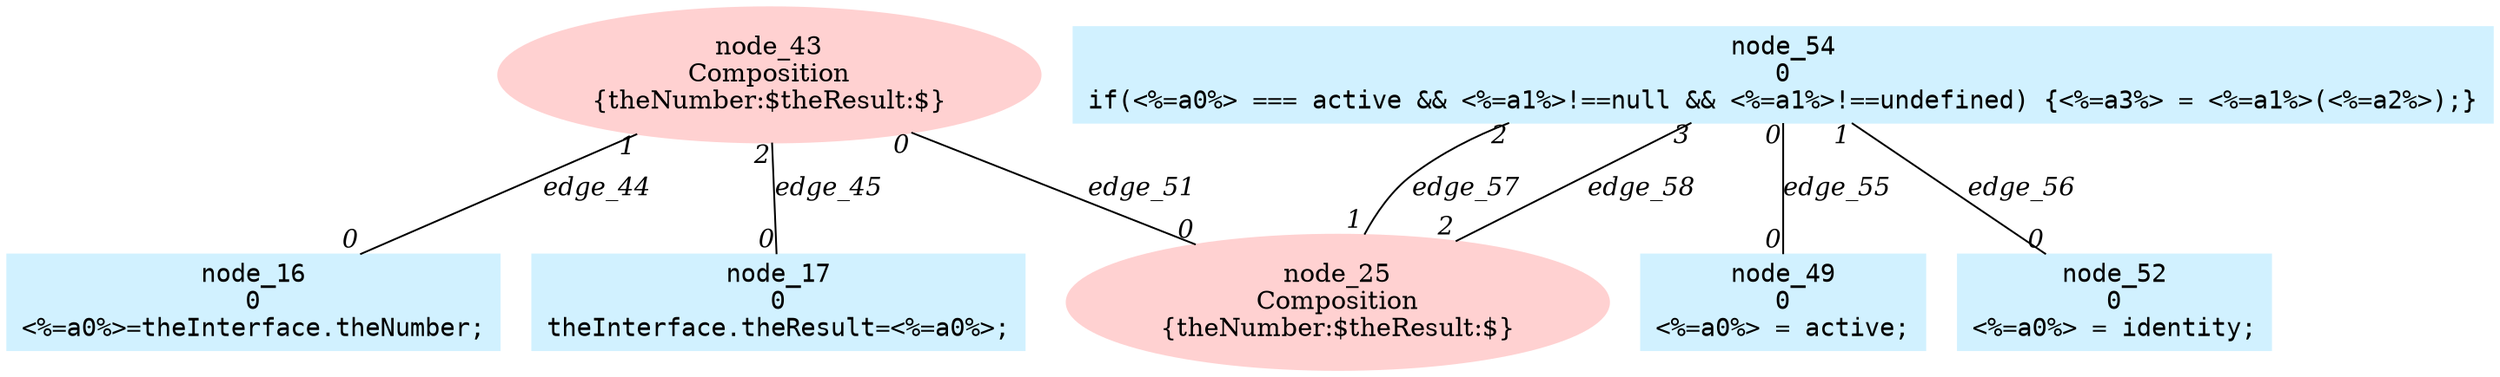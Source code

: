 digraph g{node_25 [shape=ellipse, style=filled, color="#ffd1d1", label="node_25
Composition
{theNumber:$theResult:$}" ]
node_43 [shape=ellipse, style=filled, color="#ffd1d1", label="node_43
Composition
{theNumber:$theResult:$}" ]
node_16 [shape=box, style=filled, color="#d1f1ff", fontname="Courier", label="node_16
0
<%=a0%>=theInterface.theNumber;
" ]
node_17 [shape=box, style=filled, color="#d1f1ff", fontname="Courier", label="node_17
0
theInterface.theResult=<%=a0%>;
" ]
node_49 [shape=box, style=filled, color="#d1f1ff", fontname="Courier", label="node_49
0
<%=a0%> = active;
" ]
node_52 [shape=box, style=filled, color="#d1f1ff", fontname="Courier", label="node_52
0
<%=a0%> = identity;
" ]
node_54 [shape=box, style=filled, color="#d1f1ff", fontname="Courier", label="node_54
0
if(<%=a0%> === active && <%=a1%>!==null && <%=a1%>!==undefined) {<%=a3%> = <%=a1%>(<%=a2%>);}
" ]
node_43 -> node_16 [dir=none, arrowHead=none, fontname="Times-Italic", label="edge_44",  headlabel="0", taillabel="1" ]
node_43 -> node_17 [dir=none, arrowHead=none, fontname="Times-Italic", label="edge_45",  headlabel="0", taillabel="2" ]
node_43 -> node_25 [dir=none, arrowHead=none, fontname="Times-Italic", label="edge_51",  headlabel="0", taillabel="0" ]
node_54 -> node_49 [dir=none, arrowHead=none, fontname="Times-Italic", label="edge_55",  headlabel="0", taillabel="0" ]
node_54 -> node_52 [dir=none, arrowHead=none, fontname="Times-Italic", label="edge_56",  headlabel="0", taillabel="1" ]
node_54 -> node_25 [dir=none, arrowHead=none, fontname="Times-Italic", label="edge_57",  headlabel="1", taillabel="2" ]
node_54 -> node_25 [dir=none, arrowHead=none, fontname="Times-Italic", label="edge_58",  headlabel="2", taillabel="3" ]
}